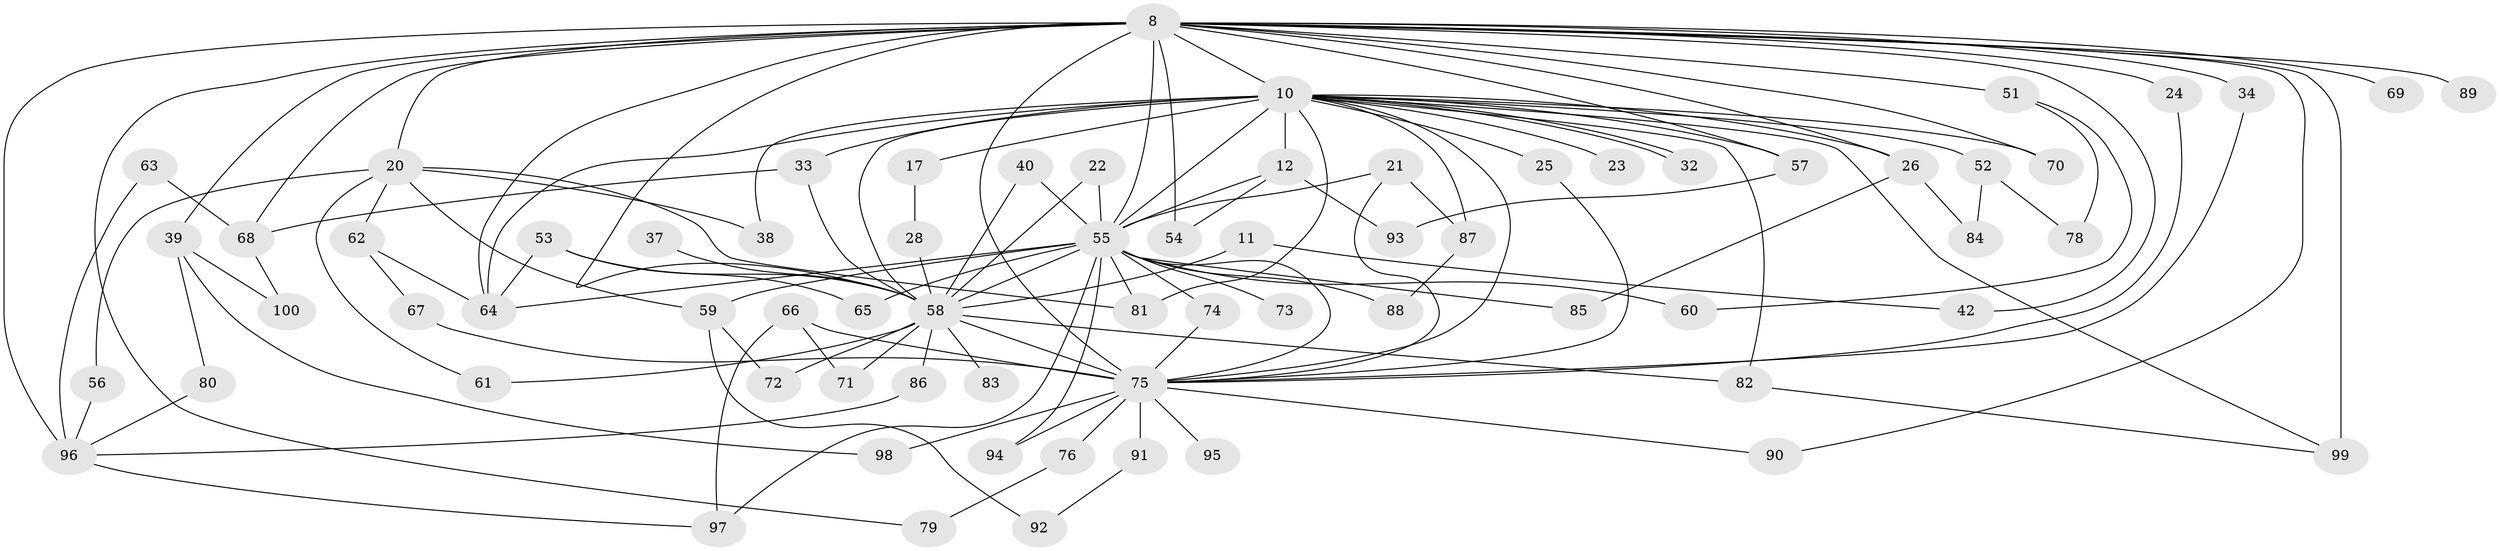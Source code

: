 // original degree distribution, {17: 0.02, 18: 0.03, 24: 0.01, 23: 0.01, 20: 0.01, 26: 0.01, 21: 0.01, 3: 0.21, 4: 0.11, 5: 0.04, 9: 0.01, 2: 0.52, 8: 0.01}
// Generated by graph-tools (version 1.1) at 2025/48/03/04/25 21:48:48]
// undirected, 70 vertices, 127 edges
graph export_dot {
graph [start="1"]
  node [color=gray90,style=filled];
  8 [super="+4"];
  10 [super="+5"];
  11;
  12;
  17;
  20;
  21;
  22;
  23;
  24;
  25;
  26;
  28;
  32;
  33;
  34;
  37;
  38;
  39;
  40;
  42;
  51;
  52;
  53;
  54;
  55 [super="+19+9"];
  56;
  57;
  58 [super="+29+3"];
  59;
  60;
  61;
  62 [super="+36"];
  63;
  64 [super="+41+30"];
  65;
  66 [super="+35"];
  67 [super="+47"];
  68 [super="+48"];
  69 [super="+18"];
  70;
  71;
  72;
  73;
  74;
  75 [super="+49+6"];
  76;
  78;
  79;
  80;
  81 [super="+46"];
  82 [super="+14"];
  83;
  84;
  85;
  86;
  87;
  88;
  89;
  90;
  91 [super="+77"];
  92;
  93;
  94;
  95;
  96 [super="+44"];
  97 [super="+45"];
  98 [super="+50"];
  99 [super="+43+31"];
  100;
  8 -- 10 [weight=4];
  8 -- 20 [weight=2];
  8 -- 24;
  8 -- 26;
  8 -- 34;
  8 -- 42;
  8 -- 51 [weight=2];
  8 -- 57;
  8 -- 69 [weight=3];
  8 -- 79;
  8 -- 89 [weight=2];
  8 -- 90;
  8 -- 99 [weight=3];
  8 -- 68 [weight=2];
  8 -- 70;
  8 -- 96 [weight=3];
  8 -- 39;
  8 -- 54;
  8 -- 55 [weight=5];
  8 -- 58 [weight=5];
  8 -- 75 [weight=5];
  8 -- 64;
  10 -- 12;
  10 -- 17 [weight=2];
  10 -- 23 [weight=2];
  10 -- 25;
  10 -- 32;
  10 -- 32;
  10 -- 52 [weight=2];
  10 -- 55 [weight=5];
  10 -- 57;
  10 -- 70;
  10 -- 64 [weight=3];
  10 -- 75 [weight=6];
  10 -- 81;
  10 -- 87;
  10 -- 26;
  10 -- 33;
  10 -- 38;
  10 -- 82;
  10 -- 99;
  10 -- 58 [weight=5];
  11 -- 42;
  11 -- 58 [weight=2];
  12 -- 54;
  12 -- 93;
  12 -- 55;
  17 -- 28;
  20 -- 38;
  20 -- 56;
  20 -- 59;
  20 -- 61;
  20 -- 62 [weight=2];
  20 -- 81;
  21 -- 87;
  21 -- 55;
  21 -- 75;
  22 -- 55;
  22 -- 58;
  24 -- 75;
  25 -- 75;
  26 -- 84;
  26 -- 85;
  28 -- 58;
  33 -- 68;
  33 -- 58;
  34 -- 75;
  37 -- 58 [weight=2];
  39 -- 80;
  39 -- 100;
  39 -- 98;
  40 -- 55;
  40 -- 58;
  51 -- 60;
  51 -- 78;
  52 -- 78;
  52 -- 84;
  53 -- 65;
  53 -- 58;
  53 -- 64;
  55 -- 65;
  55 -- 73 [weight=2];
  55 -- 74;
  55 -- 85;
  55 -- 88;
  55 -- 94;
  55 -- 97;
  55 -- 59;
  55 -- 60;
  55 -- 58 [weight=4];
  55 -- 75 [weight=4];
  55 -- 64;
  55 -- 81;
  56 -- 96;
  57 -- 93;
  58 -- 86;
  58 -- 71;
  58 -- 72;
  58 -- 82;
  58 -- 83 [weight=2];
  58 -- 61;
  58 -- 75 [weight=5];
  59 -- 72;
  59 -- 92;
  62 -- 67;
  62 -- 64;
  63 -- 96;
  63 -- 68;
  66 -- 71;
  66 -- 75 [weight=3];
  66 -- 97;
  67 -- 75 [weight=3];
  68 -- 100;
  74 -- 75;
  75 -- 91 [weight=3];
  75 -- 76 [weight=2];
  75 -- 90;
  75 -- 94;
  75 -- 95;
  75 -- 98 [weight=2];
  76 -- 79;
  80 -- 96;
  82 -- 99;
  86 -- 96;
  87 -- 88;
  91 -- 92;
  96 -- 97;
}
